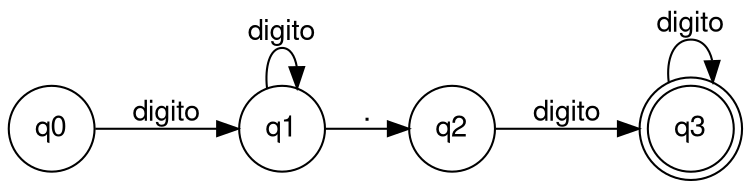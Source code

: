 digraph decimales {
	node [fontname="Helvetica,Arial,sans-serif"]
	edge [fontname="Helvetica,Arial,sans-serif"]
	rankdir=LR;
	node [shape = doublecircle]; q3 ;
	node [shape = circle];
	q0 -> q1 [label="digito"];
	q1 -> q2 [label="."];
	q1 -> q1 [label="digito"];
	q2 -> q3 [label="digito"];
	q3 -> q3 [label="digito"];
}